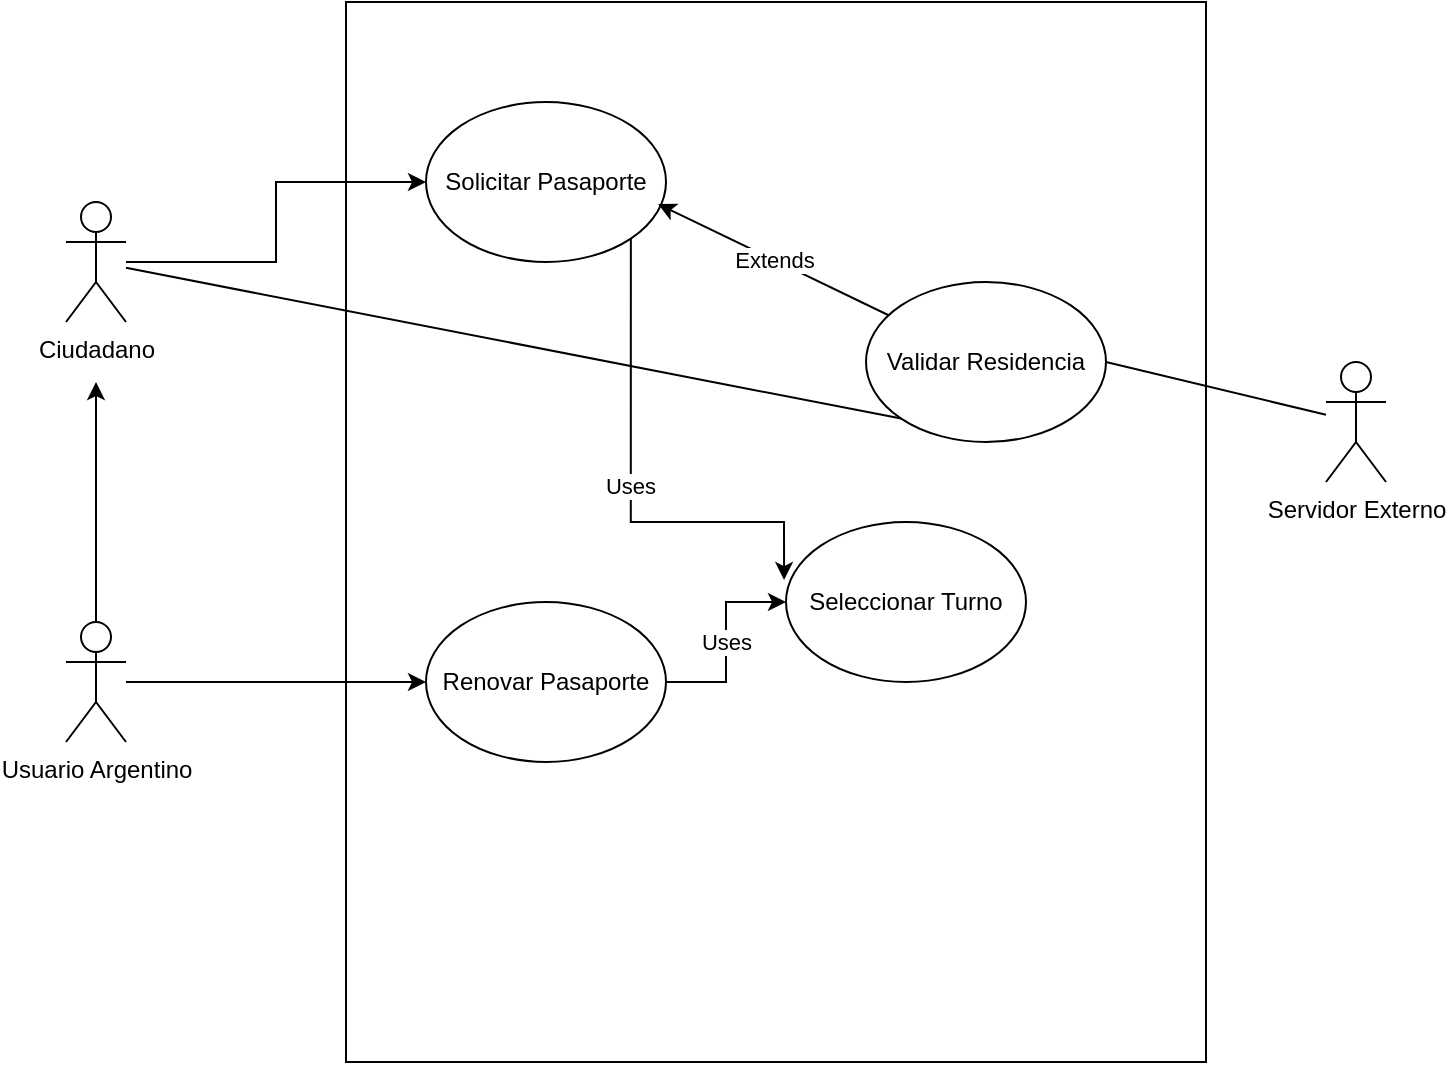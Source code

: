 <mxfile version="23.1.5" type="github">
  <diagram name="Página-1" id="61UtU9jQJO7EmY_0X5pV">
    <mxGraphModel dx="1341" dy="820" grid="1" gridSize="10" guides="1" tooltips="1" connect="1" arrows="1" fold="1" page="1" pageScale="1" pageWidth="827" pageHeight="1169" math="0" shadow="0">
      <root>
        <mxCell id="0" />
        <mxCell id="1" parent="0" />
        <mxCell id="Kjov9-EhQF5p59se_SMZ-1" value="" style="rounded=0;whiteSpace=wrap;html=1;" vertex="1" parent="1">
          <mxGeometry x="210" y="150" width="430" height="530" as="geometry" />
        </mxCell>
        <mxCell id="Kjov9-EhQF5p59se_SMZ-2" value="Solicitar Pasaporte" style="ellipse;whiteSpace=wrap;html=1;" vertex="1" parent="1">
          <mxGeometry x="250" y="200" width="120" height="80" as="geometry" />
        </mxCell>
        <mxCell id="Kjov9-EhQF5p59se_SMZ-19" value="Uses" style="edgeStyle=orthogonalEdgeStyle;rounded=0;orthogonalLoop=1;jettySize=auto;html=1;exitX=1;exitY=0.5;exitDx=0;exitDy=0;entryX=0;entryY=0.5;entryDx=0;entryDy=0;" edge="1" parent="1" source="Kjov9-EhQF5p59se_SMZ-3" target="Kjov9-EhQF5p59se_SMZ-18">
          <mxGeometry relative="1" as="geometry" />
        </mxCell>
        <mxCell id="Kjov9-EhQF5p59se_SMZ-3" value="Renovar Pasaporte" style="ellipse;whiteSpace=wrap;html=1;" vertex="1" parent="1">
          <mxGeometry x="250" y="450" width="120" height="80" as="geometry" />
        </mxCell>
        <mxCell id="Kjov9-EhQF5p59se_SMZ-8" style="edgeStyle=orthogonalEdgeStyle;rounded=0;orthogonalLoop=1;jettySize=auto;html=1;" edge="1" parent="1" source="Kjov9-EhQF5p59se_SMZ-4" target="Kjov9-EhQF5p59se_SMZ-2">
          <mxGeometry relative="1" as="geometry" />
        </mxCell>
        <mxCell id="Kjov9-EhQF5p59se_SMZ-4" value="Ciudadano" style="shape=umlActor;verticalLabelPosition=bottom;verticalAlign=top;html=1;outlineConnect=0;" vertex="1" parent="1">
          <mxGeometry x="70" y="250" width="30" height="60" as="geometry" />
        </mxCell>
        <mxCell id="Kjov9-EhQF5p59se_SMZ-9" style="edgeStyle=orthogonalEdgeStyle;rounded=0;orthogonalLoop=1;jettySize=auto;html=1;entryX=0;entryY=0.5;entryDx=0;entryDy=0;" edge="1" parent="1" source="Kjov9-EhQF5p59se_SMZ-6" target="Kjov9-EhQF5p59se_SMZ-3">
          <mxGeometry relative="1" as="geometry" />
        </mxCell>
        <mxCell id="Kjov9-EhQF5p59se_SMZ-6" value="Usuario Argentino" style="shape=umlActor;verticalLabelPosition=bottom;verticalAlign=top;html=1;outlineConnect=0;" vertex="1" parent="1">
          <mxGeometry x="70" y="460" width="30" height="60" as="geometry" />
        </mxCell>
        <mxCell id="Kjov9-EhQF5p59se_SMZ-7" value="" style="endArrow=classic;html=1;rounded=0;exitX=0.5;exitY=0;exitDx=0;exitDy=0;exitPerimeter=0;" edge="1" parent="1" source="Kjov9-EhQF5p59se_SMZ-6">
          <mxGeometry width="50" height="50" relative="1" as="geometry">
            <mxPoint x="390" y="450" as="sourcePoint" />
            <mxPoint x="85" y="340" as="targetPoint" />
          </mxGeometry>
        </mxCell>
        <mxCell id="Kjov9-EhQF5p59se_SMZ-11" value="Servidor Externo" style="shape=umlActor;verticalLabelPosition=bottom;verticalAlign=top;html=1;outlineConnect=0;" vertex="1" parent="1">
          <mxGeometry x="700" y="330" width="30" height="60" as="geometry" />
        </mxCell>
        <mxCell id="Kjov9-EhQF5p59se_SMZ-12" value="Validar Residencia" style="ellipse;whiteSpace=wrap;html=1;" vertex="1" parent="1">
          <mxGeometry x="470" y="290" width="120" height="80" as="geometry" />
        </mxCell>
        <mxCell id="Kjov9-EhQF5p59se_SMZ-15" value="Extends" style="endArrow=classic;html=1;rounded=0;entryX=0.967;entryY=0.638;entryDx=0;entryDy=0;entryPerimeter=0;" edge="1" parent="1" source="Kjov9-EhQF5p59se_SMZ-12" target="Kjov9-EhQF5p59se_SMZ-2">
          <mxGeometry width="50" height="50" relative="1" as="geometry">
            <mxPoint x="390" y="450" as="sourcePoint" />
            <mxPoint x="440" y="400" as="targetPoint" />
          </mxGeometry>
        </mxCell>
        <mxCell id="Kjov9-EhQF5p59se_SMZ-16" value="" style="endArrow=none;html=1;rounded=0;entryX=0;entryY=1;entryDx=0;entryDy=0;endFill=0;" edge="1" parent="1" source="Kjov9-EhQF5p59se_SMZ-4" target="Kjov9-EhQF5p59se_SMZ-12">
          <mxGeometry width="50" height="50" relative="1" as="geometry">
            <mxPoint x="390" y="450" as="sourcePoint" />
            <mxPoint x="440" y="400" as="targetPoint" />
          </mxGeometry>
        </mxCell>
        <mxCell id="Kjov9-EhQF5p59se_SMZ-17" value="" style="endArrow=none;html=1;rounded=0;endFill=0;exitX=1;exitY=0.5;exitDx=0;exitDy=0;" edge="1" parent="1" source="Kjov9-EhQF5p59se_SMZ-12" target="Kjov9-EhQF5p59se_SMZ-11">
          <mxGeometry width="50" height="50" relative="1" as="geometry">
            <mxPoint x="110" y="293" as="sourcePoint" />
            <mxPoint x="498" y="368" as="targetPoint" />
          </mxGeometry>
        </mxCell>
        <mxCell id="Kjov9-EhQF5p59se_SMZ-18" value="Seleccionar Turno" style="ellipse;whiteSpace=wrap;html=1;" vertex="1" parent="1">
          <mxGeometry x="430" y="410" width="120" height="80" as="geometry" />
        </mxCell>
        <mxCell id="Kjov9-EhQF5p59se_SMZ-20" value="Uses" style="edgeStyle=orthogonalEdgeStyle;rounded=0;orthogonalLoop=1;jettySize=auto;html=1;exitX=1;exitY=1;exitDx=0;exitDy=0;entryX=-0.008;entryY=0.363;entryDx=0;entryDy=0;entryPerimeter=0;" edge="1" parent="1" source="Kjov9-EhQF5p59se_SMZ-2" target="Kjov9-EhQF5p59se_SMZ-18">
          <mxGeometry relative="1" as="geometry">
            <Array as="points">
              <mxPoint x="352" y="410" />
              <mxPoint x="429" y="410" />
            </Array>
          </mxGeometry>
        </mxCell>
      </root>
    </mxGraphModel>
  </diagram>
</mxfile>
